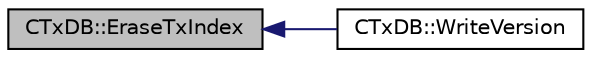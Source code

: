 digraph "CTxDB::EraseTxIndex"
{
  edge [fontname="Helvetica",fontsize="10",labelfontname="Helvetica",labelfontsize="10"];
  node [fontname="Helvetica",fontsize="10",shape=record];
  rankdir="LR";
  Node27 [label="CTxDB::EraseTxIndex",height=0.2,width=0.4,color="black", fillcolor="grey75", style="filled", fontcolor="black"];
  Node27 -> Node28 [dir="back",color="midnightblue",fontsize="10",style="solid",fontname="Helvetica"];
  Node28 [label="CTxDB::WriteVersion",height=0.2,width=0.4,color="black", fillcolor="white", style="filled",URL="$class_c_tx_d_b.html#aa30dbf235b1c229896097e1eb1ea9520"];
}
